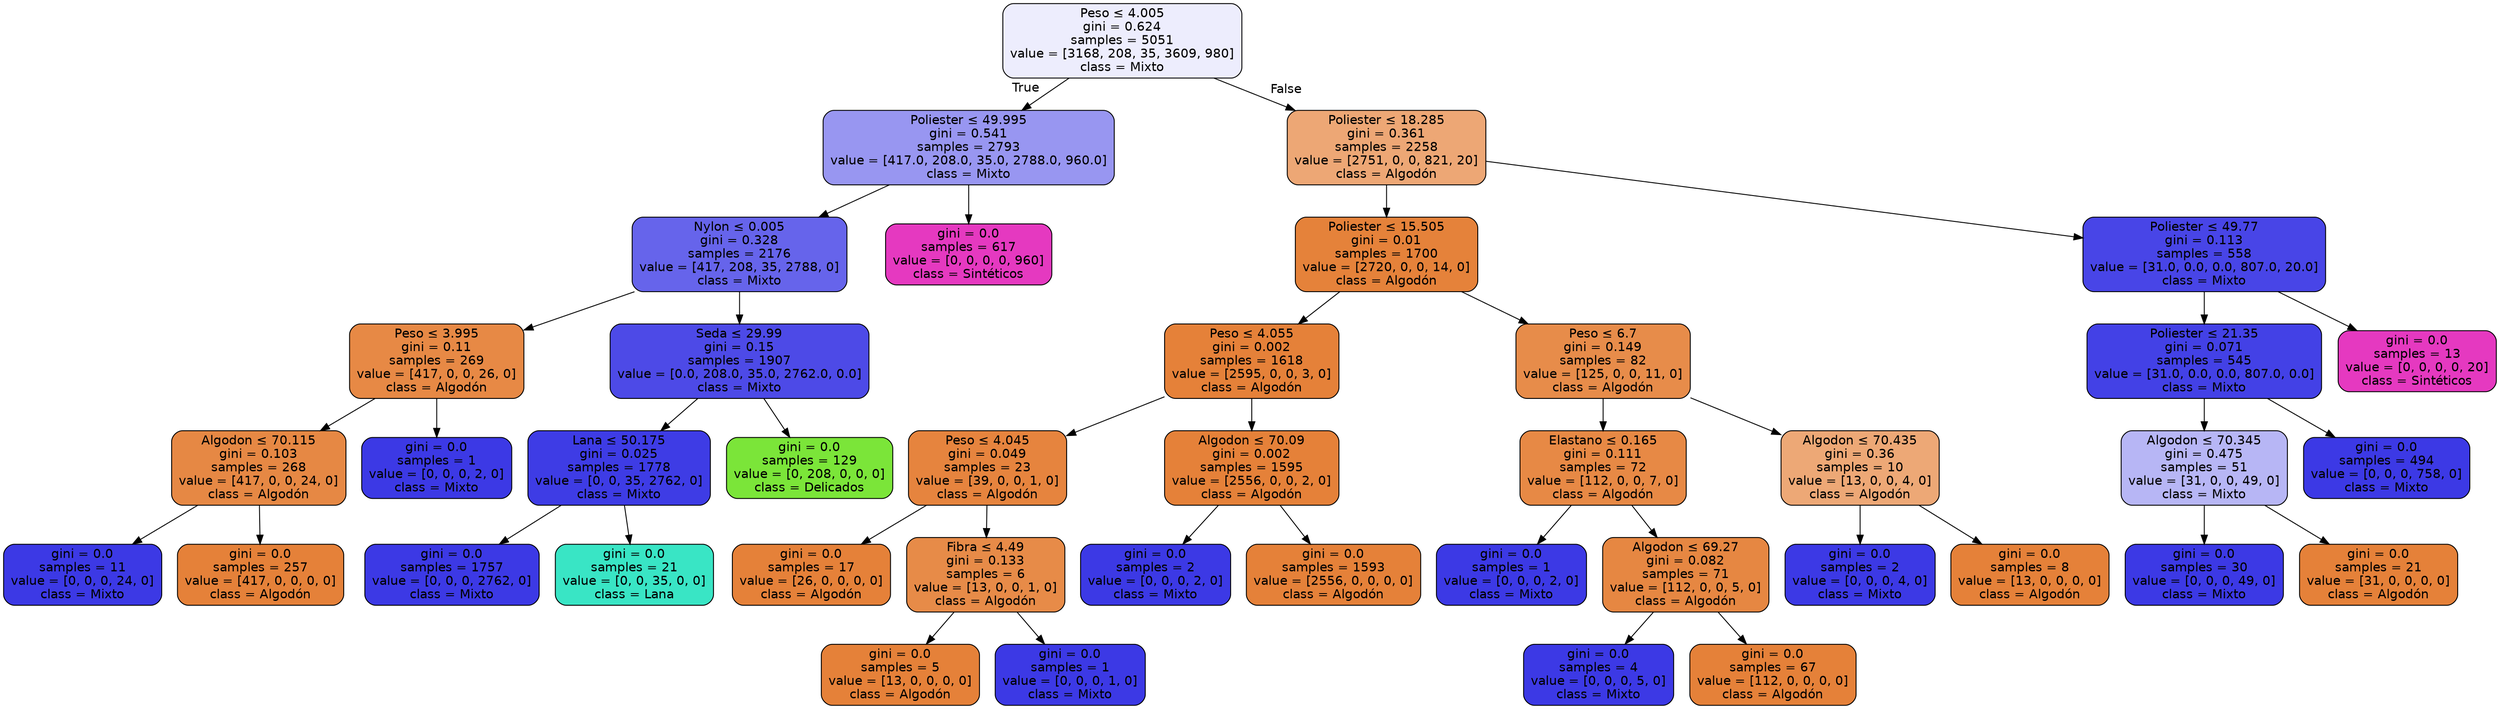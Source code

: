 digraph Tree {
node [shape=box, style="filled, rounded", color="black", fontname="helvetica"] ;
edge [fontname="helvetica"] ;
0 [label=<Peso &le; 4.005<br/>gini = 0.624<br/>samples = 5051<br/>value = [3168, 208, 35, 3609, 980]<br/>class = Mixto>, fillcolor="#ededfd"] ;
1 [label=<Poliester &le; 49.995<br/>gini = 0.541<br/>samples = 2793<br/>value = [417.0, 208.0, 35.0, 2788.0, 960.0]<br/>class = Mixto>, fillcolor="#9896f1"] ;
0 -> 1 [labeldistance=2.5, labelangle=45, headlabel="True"] ;
2 [label=<Nylon &le; 0.005<br/>gini = 0.328<br/>samples = 2176<br/>value = [417, 208, 35, 2788, 0]<br/>class = Mixto>, fillcolor="#6664eb"] ;
1 -> 2 ;
3 [label=<Peso &le; 3.995<br/>gini = 0.11<br/>samples = 269<br/>value = [417, 0, 0, 26, 0]<br/>class = Algodón>, fillcolor="#e78945"] ;
2 -> 3 ;
4 [label=<Algodon &le; 70.115<br/>gini = 0.103<br/>samples = 268<br/>value = [417, 0, 0, 24, 0]<br/>class = Algodón>, fillcolor="#e68844"] ;
3 -> 4 ;
5 [label=<gini = 0.0<br/>samples = 11<br/>value = [0, 0, 0, 24, 0]<br/>class = Mixto>, fillcolor="#3c39e5"] ;
4 -> 5 ;
6 [label=<gini = 0.0<br/>samples = 257<br/>value = [417, 0, 0, 0, 0]<br/>class = Algodón>, fillcolor="#e58139"] ;
4 -> 6 ;
7 [label=<gini = 0.0<br/>samples = 1<br/>value = [0, 0, 0, 2, 0]<br/>class = Mixto>, fillcolor="#3c39e5"] ;
3 -> 7 ;
8 [label=<Seda &le; 29.99<br/>gini = 0.15<br/>samples = 1907<br/>value = [0.0, 208.0, 35.0, 2762.0, 0.0]<br/>class = Mixto>, fillcolor="#4d4ae7"] ;
2 -> 8 ;
9 [label=<Lana &le; 50.175<br/>gini = 0.025<br/>samples = 1778<br/>value = [0, 0, 35, 2762, 0]<br/>class = Mixto>, fillcolor="#3e3ce5"] ;
8 -> 9 ;
10 [label=<gini = 0.0<br/>samples = 1757<br/>value = [0, 0, 0, 2762, 0]<br/>class = Mixto>, fillcolor="#3c39e5"] ;
9 -> 10 ;
11 [label=<gini = 0.0<br/>samples = 21<br/>value = [0, 0, 35, 0, 0]<br/>class = Lana>, fillcolor="#39e5c5"] ;
9 -> 11 ;
12 [label=<gini = 0.0<br/>samples = 129<br/>value = [0, 208, 0, 0, 0]<br/>class = Delicados>, fillcolor="#7be539"] ;
8 -> 12 ;
13 [label=<gini = 0.0<br/>samples = 617<br/>value = [0, 0, 0, 0, 960]<br/>class = Sintéticos>, fillcolor="#e539c0"] ;
1 -> 13 ;
14 [label=<Poliester &le; 18.285<br/>gini = 0.361<br/>samples = 2258<br/>value = [2751, 0, 0, 821, 20]<br/>class = Algodón>, fillcolor="#eda775"] ;
0 -> 14 [labeldistance=2.5, labelangle=-45, headlabel="False"] ;
15 [label=<Poliester &le; 15.505<br/>gini = 0.01<br/>samples = 1700<br/>value = [2720, 0, 0, 14, 0]<br/>class = Algodón>, fillcolor="#e5823a"] ;
14 -> 15 ;
16 [label=<Peso &le; 4.055<br/>gini = 0.002<br/>samples = 1618<br/>value = [2595, 0, 0, 3, 0]<br/>class = Algodón>, fillcolor="#e58139"] ;
15 -> 16 ;
17 [label=<Peso &le; 4.045<br/>gini = 0.049<br/>samples = 23<br/>value = [39, 0, 0, 1, 0]<br/>class = Algodón>, fillcolor="#e6843e"] ;
16 -> 17 ;
18 [label=<gini = 0.0<br/>samples = 17<br/>value = [26, 0, 0, 0, 0]<br/>class = Algodón>, fillcolor="#e58139"] ;
17 -> 18 ;
19 [label=<Fibra &le; 4.49<br/>gini = 0.133<br/>samples = 6<br/>value = [13, 0, 0, 1, 0]<br/>class = Algodón>, fillcolor="#e78b48"] ;
17 -> 19 ;
20 [label=<gini = 0.0<br/>samples = 5<br/>value = [13, 0, 0, 0, 0]<br/>class = Algodón>, fillcolor="#e58139"] ;
19 -> 20 ;
21 [label=<gini = 0.0<br/>samples = 1<br/>value = [0, 0, 0, 1, 0]<br/>class = Mixto>, fillcolor="#3c39e5"] ;
19 -> 21 ;
22 [label=<Algodon &le; 70.09<br/>gini = 0.002<br/>samples = 1595<br/>value = [2556, 0, 0, 2, 0]<br/>class = Algodón>, fillcolor="#e58139"] ;
16 -> 22 ;
23 [label=<gini = 0.0<br/>samples = 2<br/>value = [0, 0, 0, 2, 0]<br/>class = Mixto>, fillcolor="#3c39e5"] ;
22 -> 23 ;
24 [label=<gini = 0.0<br/>samples = 1593<br/>value = [2556, 0, 0, 0, 0]<br/>class = Algodón>, fillcolor="#e58139"] ;
22 -> 24 ;
25 [label=<Peso &le; 6.7<br/>gini = 0.149<br/>samples = 82<br/>value = [125, 0, 0, 11, 0]<br/>class = Algodón>, fillcolor="#e78c4a"] ;
15 -> 25 ;
26 [label=<Elastano &le; 0.165<br/>gini = 0.111<br/>samples = 72<br/>value = [112, 0, 0, 7, 0]<br/>class = Algodón>, fillcolor="#e78945"] ;
25 -> 26 ;
27 [label=<gini = 0.0<br/>samples = 1<br/>value = [0, 0, 0, 2, 0]<br/>class = Mixto>, fillcolor="#3c39e5"] ;
26 -> 27 ;
28 [label=<Algodon &le; 69.27<br/>gini = 0.082<br/>samples = 71<br/>value = [112, 0, 0, 5, 0]<br/>class = Algodón>, fillcolor="#e68742"] ;
26 -> 28 ;
29 [label=<gini = 0.0<br/>samples = 4<br/>value = [0, 0, 0, 5, 0]<br/>class = Mixto>, fillcolor="#3c39e5"] ;
28 -> 29 ;
30 [label=<gini = 0.0<br/>samples = 67<br/>value = [112, 0, 0, 0, 0]<br/>class = Algodón>, fillcolor="#e58139"] ;
28 -> 30 ;
31 [label=<Algodon &le; 70.435<br/>gini = 0.36<br/>samples = 10<br/>value = [13, 0, 0, 4, 0]<br/>class = Algodón>, fillcolor="#eda876"] ;
25 -> 31 ;
32 [label=<gini = 0.0<br/>samples = 2<br/>value = [0, 0, 0, 4, 0]<br/>class = Mixto>, fillcolor="#3c39e5"] ;
31 -> 32 ;
33 [label=<gini = 0.0<br/>samples = 8<br/>value = [13, 0, 0, 0, 0]<br/>class = Algodón>, fillcolor="#e58139"] ;
31 -> 33 ;
34 [label=<Poliester &le; 49.77<br/>gini = 0.113<br/>samples = 558<br/>value = [31.0, 0.0, 0.0, 807.0, 20.0]<br/>class = Mixto>, fillcolor="#4845e7"] ;
14 -> 34 ;
35 [label=<Poliester &le; 21.35<br/>gini = 0.071<br/>samples = 545<br/>value = [31.0, 0.0, 0.0, 807.0, 0.0]<br/>class = Mixto>, fillcolor="#4341e6"] ;
34 -> 35 ;
36 [label=<Algodon &le; 70.345<br/>gini = 0.475<br/>samples = 51<br/>value = [31, 0, 0, 49, 0]<br/>class = Mixto>, fillcolor="#b7b6f5"] ;
35 -> 36 ;
37 [label=<gini = 0.0<br/>samples = 30<br/>value = [0, 0, 0, 49, 0]<br/>class = Mixto>, fillcolor="#3c39e5"] ;
36 -> 37 ;
38 [label=<gini = 0.0<br/>samples = 21<br/>value = [31, 0, 0, 0, 0]<br/>class = Algodón>, fillcolor="#e58139"] ;
36 -> 38 ;
39 [label=<gini = 0.0<br/>samples = 494<br/>value = [0, 0, 0, 758, 0]<br/>class = Mixto>, fillcolor="#3c39e5"] ;
35 -> 39 ;
40 [label=<gini = 0.0<br/>samples = 13<br/>value = [0, 0, 0, 0, 20]<br/>class = Sintéticos>, fillcolor="#e539c0"] ;
34 -> 40 ;
}